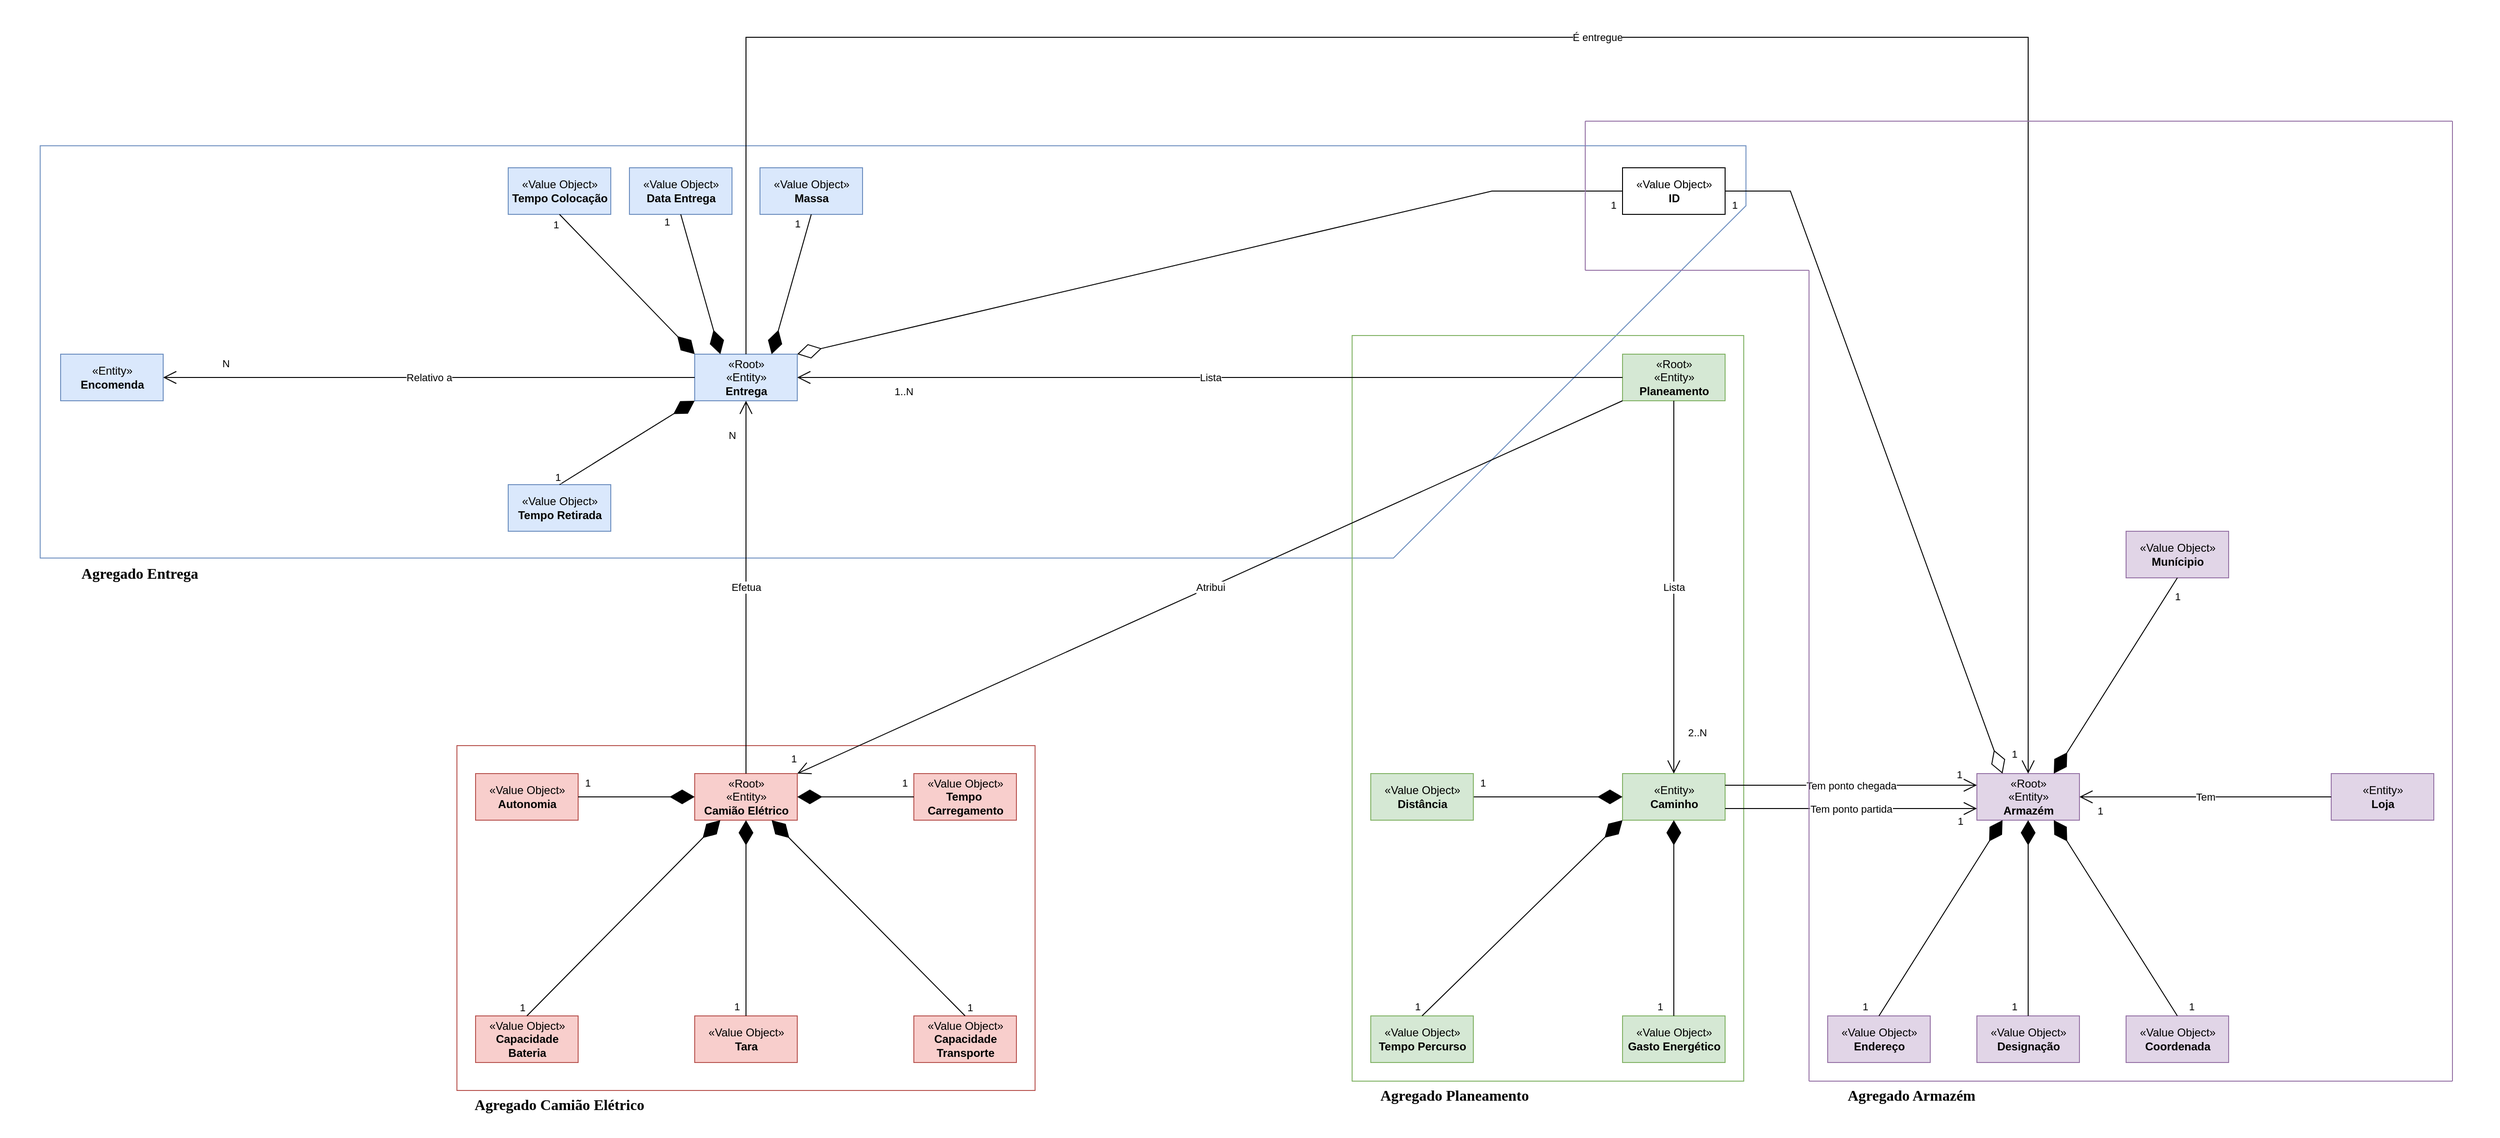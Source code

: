 <mxfile version="17.2.4" type="device"><diagram id="4Uola7UpuD7IowPC_DMJ" name="Modelo Domínio"><mxGraphModel dx="2076" dy="1298" grid="1" gridSize="10" guides="1" tooltips="1" connect="1" arrows="1" fold="1" page="1" pageScale="1" pageWidth="5000" pageHeight="4000" math="0" shadow="0"><root><mxCell id="0"/><mxCell id="1" parent="0"/><mxCell id="y4Hl9pdyQ83RrRAQdisv-36" value="" style="rounded=0;whiteSpace=wrap;html=1;labelBackgroundColor=none;fontFamily=Helvetica;fontSize=16;fontColor=default;strokeColor=none;fillColor=default;" vertex="1" parent="1"><mxGeometry x="560" y="150" width="2680" height="1220" as="geometry"/></mxCell><mxCell id="y4Hl9pdyQ83RrRAQdisv-25" value="" style="shape=card;whiteSpace=wrap;html=1;labelBackgroundColor=none;fontSize=16;fillColor=none;rotation=90;size=378;perimeter=rectanglePerimeter;fillOpacity=100;labelPadding=0;direction=south;strokeColor=#6c8ebf;connectable=0;" vertex="1" parent="1"><mxGeometry x="1296.51" y="-387.07" width="442.44" height="1829.25" as="geometry"/></mxCell><mxCell id="y4Hl9pdyQ83RrRAQdisv-23" value="" style="rounded=0;whiteSpace=wrap;html=1;labelBackgroundColor=none;fontSize=16;fillColor=none;strokeColor=#82b366;" vertex="1" parent="1"><mxGeometry x="2010" y="510" width="420" height="800" as="geometry"/></mxCell><mxCell id="y4Hl9pdyQ83RrRAQdisv-21" value="" style="rounded=0;whiteSpace=wrap;html=1;fillColor=none;strokeColor=#b85450;" vertex="1" parent="1"><mxGeometry x="1050" y="950" width="620" height="370" as="geometry"/></mxCell><mxCell id="k-v1i3lgD5vOw4ZSEkZF-1" value="«Root»&lt;br&gt;«Entity»&lt;br&gt;&lt;b&gt;Camião Elétrico&lt;/b&gt;" style="html=1;fillColor=#f8cecc;strokeColor=#b85450;" parent="1" vertex="1"><mxGeometry x="1305" y="980" width="110" height="50" as="geometry"/></mxCell><mxCell id="k-v1i3lgD5vOw4ZSEkZF-2" value="«Root»&lt;br&gt;«Entity»&lt;br&gt;&lt;b&gt;Armazém&lt;/b&gt;" style="html=1;fillColor=#e1d5e7;strokeColor=#9673a6;" parent="1" vertex="1"><mxGeometry x="2680" y="980" width="110" height="50" as="geometry"/></mxCell><mxCell id="k-v1i3lgD5vOw4ZSEkZF-6" value="«Root»&lt;br&gt;«Entity»&lt;br&gt;&lt;b&gt;Entrega&lt;/b&gt;" style="html=1;fillColor=#dae8fc;strokeColor=#6c8ebf;" parent="1" vertex="1"><mxGeometry x="1305" y="530" width="110" height="50" as="geometry"/></mxCell><mxCell id="k-v1i3lgD5vOw4ZSEkZF-8" value="«Root»&lt;br&gt;«Entity»&lt;br&gt;&lt;b&gt;Planeamento&lt;/b&gt;" style="html=1;fillColor=#d5e8d4;strokeColor=#82b366;" parent="1" vertex="1"><mxGeometry x="2300" y="530" width="110" height="50" as="geometry"/></mxCell><mxCell id="k-v1i3lgD5vOw4ZSEkZF-9" value="«Entity»&lt;br&gt;&lt;b&gt;Encomenda&lt;/b&gt;" style="html=1;fillColor=#dae8fc;strokeColor=#6c8ebf;" parent="1" vertex="1"><mxGeometry x="625" y="530" width="110" height="50" as="geometry"/></mxCell><mxCell id="k-v1i3lgD5vOw4ZSEkZF-10" value="«Entity»&lt;br&gt;&lt;b&gt;Caminho&lt;/b&gt;" style="html=1;fillColor=#d5e8d4;strokeColor=#82b366;" parent="1" vertex="1"><mxGeometry x="2300" y="980" width="110" height="50" as="geometry"/></mxCell><mxCell id="k-v1i3lgD5vOw4ZSEkZF-11" value="Lista" style="endArrow=open;endFill=1;endSize=12;html=1;rounded=0;entryX=1;entryY=0.5;entryDx=0;entryDy=0;exitX=0;exitY=0.5;exitDx=0;exitDy=0;" parent="1" source="k-v1i3lgD5vOw4ZSEkZF-8" target="k-v1i3lgD5vOw4ZSEkZF-6" edge="1"><mxGeometry width="160" relative="1" as="geometry"><mxPoint x="1890" y="800" as="sourcePoint"/><mxPoint x="2050" y="800" as="targetPoint"/></mxGeometry></mxCell><mxCell id="k-v1i3lgD5vOw4ZSEkZF-12" value="1..N" style="edgeLabel;html=1;align=center;verticalAlign=middle;resizable=0;points=[];" parent="k-v1i3lgD5vOw4ZSEkZF-11" vertex="1" connectable="0"><mxGeometry x="0.545" y="-1" relative="1" as="geometry"><mxPoint x="-88" y="16" as="offset"/></mxGeometry></mxCell><mxCell id="k-v1i3lgD5vOw4ZSEkZF-13" value="Tem ponto partida" style="endArrow=open;endFill=1;endSize=12;html=1;rounded=0;entryX=0;entryY=0.75;entryDx=0;entryDy=0;exitX=1;exitY=0.75;exitDx=0;exitDy=0;" parent="1" source="k-v1i3lgD5vOw4ZSEkZF-10" target="k-v1i3lgD5vOw4ZSEkZF-2" edge="1"><mxGeometry width="160" relative="1" as="geometry"><mxPoint x="2030" y="960" as="sourcePoint"/><mxPoint x="2190" y="960" as="targetPoint"/></mxGeometry></mxCell><mxCell id="k-v1i3lgD5vOw4ZSEkZF-14" value="1" style="edgeLabel;html=1;align=center;verticalAlign=middle;resizable=0;points=[];" parent="k-v1i3lgD5vOw4ZSEkZF-13" vertex="1" connectable="0"><mxGeometry x="0.862" y="4" relative="1" as="geometry"><mxPoint y="17" as="offset"/></mxGeometry></mxCell><mxCell id="k-v1i3lgD5vOw4ZSEkZF-15" value="Tem ponto chegada" style="endArrow=open;endFill=1;endSize=12;html=1;rounded=0;entryX=0;entryY=0.25;entryDx=0;entryDy=0;exitX=1;exitY=0.25;exitDx=0;exitDy=0;" parent="1" source="k-v1i3lgD5vOw4ZSEkZF-10" target="k-v1i3lgD5vOw4ZSEkZF-2" edge="1"><mxGeometry width="160" relative="1" as="geometry"><mxPoint x="2200" y="979" as="sourcePoint"/><mxPoint x="2360" y="979" as="targetPoint"/></mxGeometry></mxCell><mxCell id="k-v1i3lgD5vOw4ZSEkZF-16" value="1" style="edgeLabel;html=1;align=center;verticalAlign=middle;resizable=0;points=[];" parent="k-v1i3lgD5vOw4ZSEkZF-15" vertex="1" connectable="0"><mxGeometry x="0.89" y="-1" relative="1" as="geometry"><mxPoint x="-4" y="-13" as="offset"/></mxGeometry></mxCell><mxCell id="k-v1i3lgD5vOw4ZSEkZF-17" value="Lista" style="endArrow=open;endFill=1;endSize=12;html=1;rounded=0;entryX=0.5;entryY=0;entryDx=0;entryDy=0;exitX=0.5;exitY=1;exitDx=0;exitDy=0;" parent="1" source="k-v1i3lgD5vOw4ZSEkZF-8" target="k-v1i3lgD5vOw4ZSEkZF-10" edge="1"><mxGeometry width="160" relative="1" as="geometry"><mxPoint x="2030" y="800" as="sourcePoint"/><mxPoint x="2190" y="800" as="targetPoint"/></mxGeometry></mxCell><mxCell id="k-v1i3lgD5vOw4ZSEkZF-18" value="2..N" style="edgeLabel;html=1;align=center;verticalAlign=middle;resizable=0;points=[];" parent="k-v1i3lgD5vOw4ZSEkZF-17" vertex="1" connectable="0"><mxGeometry x="0.7" y="1" relative="1" as="geometry"><mxPoint x="24" y="16" as="offset"/></mxGeometry></mxCell><mxCell id="k-v1i3lgD5vOw4ZSEkZF-19" value="Efetua" style="endArrow=open;endFill=1;endSize=12;html=1;rounded=0;entryX=0.5;entryY=1;entryDx=0;entryDy=0;exitX=0.5;exitY=0;exitDx=0;exitDy=0;" parent="1" source="k-v1i3lgD5vOw4ZSEkZF-1" target="k-v1i3lgD5vOw4ZSEkZF-6" edge="1"><mxGeometry width="160" relative="1" as="geometry"><mxPoint x="1625" y="800" as="sourcePoint"/><mxPoint x="1785" y="800" as="targetPoint"/></mxGeometry></mxCell><mxCell id="k-v1i3lgD5vOw4ZSEkZF-20" value="N" style="edgeLabel;html=1;align=center;verticalAlign=middle;resizable=0;points=[];" parent="k-v1i3lgD5vOw4ZSEkZF-19" vertex="1" connectable="0"><mxGeometry x="0.817" y="-1" relative="1" as="geometry"><mxPoint x="-16" as="offset"/></mxGeometry></mxCell><mxCell id="k-v1i3lgD5vOw4ZSEkZF-21" value="Atribui" style="endArrow=open;endFill=1;endSize=12;html=1;rounded=0;entryX=1;entryY=0;entryDx=0;entryDy=0;exitX=0;exitY=1;exitDx=0;exitDy=0;" parent="1" source="k-v1i3lgD5vOw4ZSEkZF-8" target="k-v1i3lgD5vOw4ZSEkZF-1" edge="1"><mxGeometry width="160" relative="1" as="geometry"><mxPoint x="1930" y="860" as="sourcePoint"/><mxPoint x="2190" y="800" as="targetPoint"/></mxGeometry></mxCell><mxCell id="k-v1i3lgD5vOw4ZSEkZF-22" value="1" style="edgeLabel;html=1;align=center;verticalAlign=middle;resizable=0;points=[];labelBackgroundColor=none;" parent="k-v1i3lgD5vOw4ZSEkZF-21" vertex="1" connectable="0"><mxGeometry x="0.792" y="3" relative="1" as="geometry"><mxPoint x="-98" y="23" as="offset"/></mxGeometry></mxCell><mxCell id="k-v1i3lgD5vOw4ZSEkZF-23" value="Relativo a" style="endArrow=open;endFill=1;endSize=12;html=1;rounded=0;entryX=1;entryY=0.5;entryDx=0;entryDy=0;exitX=0;exitY=0.5;exitDx=0;exitDy=0;" parent="1" source="k-v1i3lgD5vOw4ZSEkZF-6" target="k-v1i3lgD5vOw4ZSEkZF-9" edge="1"><mxGeometry width="160" relative="1" as="geometry"><mxPoint x="1195" y="810" as="sourcePoint"/><mxPoint x="1355" y="810" as="targetPoint"/></mxGeometry></mxCell><mxCell id="k-v1i3lgD5vOw4ZSEkZF-24" value="N" style="edgeLabel;html=1;align=center;verticalAlign=middle;resizable=0;points=[];" parent="k-v1i3lgD5vOw4ZSEkZF-23" vertex="1" connectable="0"><mxGeometry x="0.733" relative="1" as="geometry"><mxPoint x="-9" y="-15" as="offset"/></mxGeometry></mxCell><mxCell id="k-v1i3lgD5vOw4ZSEkZF-26" value="É entregue" style="endArrow=open;endFill=1;endSize=12;html=1;rounded=0;exitX=0.5;exitY=0;exitDx=0;exitDy=0;entryX=0.5;entryY=0;entryDx=0;entryDy=0;" parent="1" source="k-v1i3lgD5vOw4ZSEkZF-6" target="k-v1i3lgD5vOw4ZSEkZF-2" edge="1"><mxGeometry width="160" relative="1" as="geometry"><mxPoint x="2060" y="760" as="sourcePoint"/><mxPoint x="2220" y="760" as="targetPoint"/><Array as="points"><mxPoint x="1360" y="190"/><mxPoint x="2735" y="190"/></Array></mxGeometry></mxCell><mxCell id="k-v1i3lgD5vOw4ZSEkZF-27" value="1" style="edgeLabel;html=1;align=center;verticalAlign=middle;resizable=0;points=[];" parent="k-v1i3lgD5vOw4ZSEkZF-26" vertex="1" connectable="0"><mxGeometry x="0.961" y="2" relative="1" as="geometry"><mxPoint x="-17" y="28" as="offset"/></mxGeometry></mxCell><mxCell id="k-v1i3lgD5vOw4ZSEkZF-28" value="«Value Object»&lt;br&gt;&lt;b&gt;ID&lt;/b&gt;" style="html=1;" parent="1" vertex="1"><mxGeometry x="2300" y="330" width="110" height="50" as="geometry"/></mxCell><mxCell id="k-v1i3lgD5vOw4ZSEkZF-29" value="" style="endArrow=diamondThin;endFill=0;endSize=24;html=1;rounded=0;exitX=0;exitY=0.5;exitDx=0;exitDy=0;entryX=1;entryY=0;entryDx=0;entryDy=0;" parent="1" source="k-v1i3lgD5vOw4ZSEkZF-28" target="k-v1i3lgD5vOw4ZSEkZF-6" edge="1"><mxGeometry width="160" relative="1" as="geometry"><mxPoint x="1830" y="560" as="sourcePoint"/><mxPoint x="1880" y="490" as="targetPoint"/><Array as="points"><mxPoint x="2160" y="355"/></Array></mxGeometry></mxCell><mxCell id="k-v1i3lgD5vOw4ZSEkZF-30" value="1" style="edgeLabel;html=1;align=center;verticalAlign=middle;resizable=0;points=[];" parent="k-v1i3lgD5vOw4ZSEkZF-29" vertex="1" connectable="0"><mxGeometry x="-0.624" y="-3" relative="1" as="geometry"><mxPoint x="160" y="11" as="offset"/></mxGeometry></mxCell><mxCell id="k-v1i3lgD5vOw4ZSEkZF-31" value="«Value Object»&lt;br&gt;&lt;b&gt;Data Entrega&lt;/b&gt;" style="html=1;fillColor=#dae8fc;strokeColor=#6c8ebf;" parent="1" vertex="1"><mxGeometry x="1235" y="330" width="110" height="50" as="geometry"/></mxCell><mxCell id="k-v1i3lgD5vOw4ZSEkZF-32" value="" style="endArrow=diamondThin;endFill=1;endSize=24;html=1;rounded=0;entryX=0.25;entryY=0;entryDx=0;entryDy=0;exitX=0.5;exitY=1;exitDx=0;exitDy=0;" parent="1" source="k-v1i3lgD5vOw4ZSEkZF-31" target="k-v1i3lgD5vOw4ZSEkZF-6" edge="1"><mxGeometry width="160" relative="1" as="geometry"><mxPoint x="1170" y="390" as="sourcePoint"/><mxPoint x="1315" y="540" as="targetPoint"/></mxGeometry></mxCell><mxCell id="k-v1i3lgD5vOw4ZSEkZF-33" value="1" style="edgeLabel;html=1;align=center;verticalAlign=middle;resizable=0;points=[];" parent="k-v1i3lgD5vOw4ZSEkZF-32" vertex="1" connectable="0"><mxGeometry x="-0.624" y="-3" relative="1" as="geometry"><mxPoint x="-20" y="-21" as="offset"/></mxGeometry></mxCell><mxCell id="k-v1i3lgD5vOw4ZSEkZF-34" value="«Value Object»&lt;br&gt;&lt;b&gt;Massa&lt;/b&gt;" style="html=1;fillColor=#dae8fc;strokeColor=#6c8ebf;" parent="1" vertex="1"><mxGeometry x="1375" y="330" width="110" height="50" as="geometry"/></mxCell><mxCell id="k-v1i3lgD5vOw4ZSEkZF-35" value="1" style="endArrow=diamondThin;endFill=1;endSize=24;html=1;rounded=0;exitX=0.5;exitY=1;exitDx=0;exitDy=0;entryX=0.75;entryY=0;entryDx=0;entryDy=0;" parent="1" source="k-v1i3lgD5vOw4ZSEkZF-34" target="k-v1i3lgD5vOw4ZSEkZF-6" edge="1"><mxGeometry x="-0.824" y="-12" width="160" relative="1" as="geometry"><mxPoint x="1425" y="560" as="sourcePoint"/><mxPoint x="1585" y="560" as="targetPoint"/><mxPoint as="offset"/></mxGeometry></mxCell><mxCell id="k-v1i3lgD5vOw4ZSEkZF-36" value="«Value Object»&lt;br&gt;&lt;b&gt;Tempo Colocação&lt;/b&gt;" style="html=1;fillColor=#dae8fc;strokeColor=#6c8ebf;" parent="1" vertex="1"><mxGeometry x="1105" y="330" width="110" height="50" as="geometry"/></mxCell><mxCell id="k-v1i3lgD5vOw4ZSEkZF-37" value="1" style="endArrow=diamondThin;endFill=1;endSize=24;html=1;rounded=0;exitX=0.5;exitY=1;exitDx=0;exitDy=0;entryX=0;entryY=0;entryDx=0;entryDy=0;" parent="1" source="k-v1i3lgD5vOw4ZSEkZF-36" target="k-v1i3lgD5vOw4ZSEkZF-6" edge="1"><mxGeometry x="-0.964" y="-11" width="160" relative="1" as="geometry"><mxPoint x="1425" y="560" as="sourcePoint"/><mxPoint x="1585" y="560" as="targetPoint"/><mxPoint x="1" as="offset"/></mxGeometry></mxCell><mxCell id="k-v1i3lgD5vOw4ZSEkZF-39" value="«Value Object»&lt;br&gt;&lt;b&gt;Tempo Retirada&lt;/b&gt;" style="html=1;fillColor=#dae8fc;strokeColor=#6c8ebf;" parent="1" vertex="1"><mxGeometry x="1105" y="670" width="110" height="50" as="geometry"/></mxCell><mxCell id="k-v1i3lgD5vOw4ZSEkZF-40" value="" style="endArrow=diamondThin;endFill=1;endSize=24;html=1;rounded=0;entryX=0;entryY=1;entryDx=0;entryDy=0;exitX=0.5;exitY=0;exitDx=0;exitDy=0;" parent="1" source="k-v1i3lgD5vOw4ZSEkZF-39" target="k-v1i3lgD5vOw4ZSEkZF-6" edge="1"><mxGeometry width="160" relative="1" as="geometry"><mxPoint x="1160" y="390" as="sourcePoint"/><mxPoint x="1315" y="540" as="targetPoint"/></mxGeometry></mxCell><mxCell id="k-v1i3lgD5vOw4ZSEkZF-41" value="1" style="edgeLabel;html=1;align=center;verticalAlign=middle;resizable=0;points=[];" parent="k-v1i3lgD5vOw4ZSEkZF-40" vertex="1" connectable="0"><mxGeometry x="-0.624" y="-3" relative="1" as="geometry"><mxPoint x="-31" y="6" as="offset"/></mxGeometry></mxCell><mxCell id="k-v1i3lgD5vOw4ZSEkZF-43" value="" style="endArrow=diamondThin;endFill=0;endSize=24;html=1;rounded=0;exitX=1;exitY=0.5;exitDx=0;exitDy=0;entryX=0.25;entryY=0;entryDx=0;entryDy=0;" parent="1" source="k-v1i3lgD5vOw4ZSEkZF-28" target="k-v1i3lgD5vOw4ZSEkZF-2" edge="1"><mxGeometry width="160" relative="1" as="geometry"><mxPoint x="2690" y="365" as="sourcePoint"/><mxPoint x="1830" y="540" as="targetPoint"/><Array as="points"><mxPoint x="2480" y="355"/></Array></mxGeometry></mxCell><mxCell id="k-v1i3lgD5vOw4ZSEkZF-44" value="1" style="edgeLabel;html=1;align=center;verticalAlign=middle;resizable=0;points=[];" parent="k-v1i3lgD5vOw4ZSEkZF-43" vertex="1" connectable="0"><mxGeometry x="-0.624" y="-3" relative="1" as="geometry"><mxPoint x="-81" y="-50" as="offset"/></mxGeometry></mxCell><mxCell id="k-v1i3lgD5vOw4ZSEkZF-45" value="«Value Object»&lt;br&gt;&lt;b&gt;Designação&lt;/b&gt;" style="html=1;fillColor=#e1d5e7;strokeColor=#9673a6;" parent="1" vertex="1"><mxGeometry x="2680" y="1240" width="110" height="50" as="geometry"/></mxCell><mxCell id="k-v1i3lgD5vOw4ZSEkZF-46" value="1" style="endArrow=diamondThin;endFill=1;endSize=24;html=1;rounded=0;entryX=0.5;entryY=1;entryDx=0;entryDy=0;exitX=0.5;exitY=0;exitDx=0;exitDy=0;" parent="1" source="k-v1i3lgD5vOw4ZSEkZF-45" target="k-v1i3lgD5vOw4ZSEkZF-2" edge="1"><mxGeometry x="-0.905" y="15" width="160" relative="1" as="geometry"><mxPoint x="2070" y="760" as="sourcePoint"/><mxPoint x="2230" y="760" as="targetPoint"/><mxPoint as="offset"/></mxGeometry></mxCell><mxCell id="k-v1i3lgD5vOw4ZSEkZF-47" value="«Value Object»&lt;br&gt;&lt;b&gt;Endereço&lt;/b&gt;" style="html=1;fillColor=#e1d5e7;strokeColor=#9673a6;" parent="1" vertex="1"><mxGeometry x="2520" y="1240" width="110" height="50" as="geometry"/></mxCell><mxCell id="k-v1i3lgD5vOw4ZSEkZF-48" value="1" style="endArrow=diamondThin;endFill=1;endSize=24;html=1;rounded=0;entryX=0.25;entryY=1;entryDx=0;entryDy=0;exitX=0.5;exitY=0;exitDx=0;exitDy=0;" parent="1" source="k-v1i3lgD5vOw4ZSEkZF-47" target="k-v1i3lgD5vOw4ZSEkZF-2" edge="1"><mxGeometry x="-0.996" y="18" width="160" relative="1" as="geometry"><mxPoint x="2745" y="1250" as="sourcePoint"/><mxPoint x="2745" y="1040.0" as="targetPoint"/><mxPoint as="offset"/></mxGeometry></mxCell><mxCell id="k-v1i3lgD5vOw4ZSEkZF-49" value="«Value Object»&lt;br&gt;&lt;b&gt;Coordenada&lt;/b&gt;" style="html=1;fillColor=#e1d5e7;strokeColor=#9673a6;" parent="1" vertex="1"><mxGeometry x="2840" y="1240" width="110" height="50" as="geometry"/></mxCell><mxCell id="k-v1i3lgD5vOw4ZSEkZF-50" value="1" style="endArrow=diamondThin;endFill=1;endSize=24;html=1;rounded=0;entryX=0.75;entryY=1;entryDx=0;entryDy=0;exitX=0.5;exitY=0;exitDx=0;exitDy=0;" parent="1" source="k-v1i3lgD5vOw4ZSEkZF-49" target="k-v1i3lgD5vOw4ZSEkZF-2" edge="1"><mxGeometry x="-0.996" y="-18" width="160" relative="1" as="geometry"><mxPoint x="2860" y="980" as="sourcePoint"/><mxPoint x="3020" y="980" as="targetPoint"/><mxPoint as="offset"/></mxGeometry></mxCell><mxCell id="k-v1i3lgD5vOw4ZSEkZF-51" value="«Value Object»&lt;br&gt;&lt;b&gt;Distância&lt;/b&gt;" style="html=1;" parent="1" vertex="1"><mxGeometry x="2030" y="980" width="110" height="50" as="geometry"/></mxCell><mxCell id="k-v1i3lgD5vOw4ZSEkZF-52" value="1" style="endArrow=diamondThin;endFill=1;endSize=24;html=1;rounded=0;entryX=0;entryY=0.5;entryDx=0;entryDy=0;exitX=1;exitY=0.5;exitDx=0;exitDy=0;" parent="1" source="k-v1i3lgD5vOw4ZSEkZF-51" target="k-v1i3lgD5vOw4ZSEkZF-10" edge="1"><mxGeometry x="-0.875" y="15" width="160" relative="1" as="geometry"><mxPoint x="2585" y="1250" as="sourcePoint"/><mxPoint x="2717.5" y="1040.0" as="targetPoint"/><mxPoint as="offset"/></mxGeometry></mxCell><mxCell id="k-v1i3lgD5vOw4ZSEkZF-53" value="«Value Object»&lt;br&gt;&lt;b&gt;Tempo Percurso&lt;/b&gt;" style="html=1;fillColor=#d5e8d4;strokeColor=#82b366;" parent="1" vertex="1"><mxGeometry x="2030" y="1240" width="110" height="50" as="geometry"/></mxCell><mxCell id="k-v1i3lgD5vOw4ZSEkZF-54" value="1" style="endArrow=diamondThin;endFill=1;endSize=24;html=1;rounded=0;entryX=0;entryY=1;entryDx=0;entryDy=0;exitX=0.5;exitY=0;exitDx=0;exitDy=0;" parent="1" source="k-v1i3lgD5vOw4ZSEkZF-53" target="k-v1i3lgD5vOw4ZSEkZF-10" edge="1"><mxGeometry x="-0.977" y="11" width="160" relative="1" as="geometry"><mxPoint x="2150" y="1015.0" as="sourcePoint"/><mxPoint x="2310" y="1015.0" as="targetPoint"/><mxPoint as="offset"/></mxGeometry></mxCell><mxCell id="k-v1i3lgD5vOw4ZSEkZF-55" value="«Value Object»&lt;br&gt;&lt;b&gt;Gasto Energético&lt;/b&gt;" style="html=1;fillColor=#d5e8d4;strokeColor=#82b366;" parent="1" vertex="1"><mxGeometry x="2300" y="1240" width="110" height="50" as="geometry"/></mxCell><mxCell id="k-v1i3lgD5vOw4ZSEkZF-56" value="1" style="endArrow=diamondThin;endFill=1;endSize=24;html=1;rounded=0;entryX=0.5;entryY=1;entryDx=0;entryDy=0;exitX=0.5;exitY=0;exitDx=0;exitDy=0;" parent="1" source="k-v1i3lgD5vOw4ZSEkZF-55" target="k-v1i3lgD5vOw4ZSEkZF-10" edge="1"><mxGeometry x="-0.905" y="15" width="160" relative="1" as="geometry"><mxPoint x="2095" y="1250" as="sourcePoint"/><mxPoint x="2310" y="1040.0" as="targetPoint"/><mxPoint as="offset"/></mxGeometry></mxCell><mxCell id="y4Hl9pdyQ83RrRAQdisv-5" value="«Value Object»&lt;br&gt;&lt;b&gt;Munícipio&lt;/b&gt;" style="html=1;fillColor=#e1d5e7;strokeColor=#9673a6;" vertex="1" parent="1"><mxGeometry x="2840" y="720" width="110" height="50" as="geometry"/></mxCell><mxCell id="y4Hl9pdyQ83RrRAQdisv-6" value="1" style="endArrow=diamondThin;endFill=1;endSize=24;html=1;rounded=0;entryX=0.75;entryY=0;entryDx=0;entryDy=0;exitX=0.5;exitY=1;exitDx=0;exitDy=0;" edge="1" parent="1" source="y4Hl9pdyQ83RrRAQdisv-5" target="k-v1i3lgD5vOw4ZSEkZF-2"><mxGeometry x="-0.864" y="11" width="160" relative="1" as="geometry"><mxPoint x="2420" y="820" as="sourcePoint"/><mxPoint x="2580" y="820" as="targetPoint"/><mxPoint as="offset"/></mxGeometry></mxCell><mxCell id="y4Hl9pdyQ83RrRAQdisv-7" value="«Value Object»&lt;br&gt;&lt;b&gt;Tara&lt;/b&gt;" style="html=1;fillColor=#f8cecc;strokeColor=#b85450;" vertex="1" parent="1"><mxGeometry x="1305" y="1240" width="110" height="50" as="geometry"/></mxCell><mxCell id="y4Hl9pdyQ83RrRAQdisv-9" value="«Value Object»&lt;br&gt;&lt;b&gt;Capacidade &lt;br&gt;Transporte&lt;/b&gt;" style="html=1;fillColor=#f8cecc;strokeColor=#b85450;" vertex="1" parent="1"><mxGeometry x="1540" y="1240" width="110" height="50" as="geometry"/></mxCell><mxCell id="y4Hl9pdyQ83RrRAQdisv-10" value="«Value Object»&lt;br&gt;&lt;b&gt;Capacidade &lt;br&gt;Bateria&lt;/b&gt;" style="html=1;fillColor=#f8cecc;strokeColor=#b85450;" vertex="1" parent="1"><mxGeometry x="1070" y="1240" width="110" height="50" as="geometry"/></mxCell><mxCell id="y4Hl9pdyQ83RrRAQdisv-11" value="«Value Object»&lt;br&gt;&lt;b&gt;Autonomia&lt;/b&gt;" style="html=1;fillColor=#f8cecc;strokeColor=#b85450;" vertex="1" parent="1"><mxGeometry x="1070" y="980" width="110" height="50" as="geometry"/></mxCell><mxCell id="y4Hl9pdyQ83RrRAQdisv-12" value="«Value Object»&lt;br&gt;&lt;b&gt;Tempo&amp;nbsp;&lt;br&gt;Carregamento&lt;/b&gt;" style="html=1;fillColor=#f8cecc;strokeColor=#b85450;" vertex="1" parent="1"><mxGeometry x="1540" y="980" width="110" height="50" as="geometry"/></mxCell><mxCell id="y4Hl9pdyQ83RrRAQdisv-13" value="1" style="endArrow=diamondThin;endFill=1;endSize=24;html=1;rounded=0;entryX=0;entryY=0.5;entryDx=0;entryDy=0;exitX=1;exitY=0.5;exitDx=0;exitDy=0;labelBackgroundColor=none;" edge="1" parent="1" source="y4Hl9pdyQ83RrRAQdisv-11" target="k-v1i3lgD5vOw4ZSEkZF-1"><mxGeometry x="-0.84" y="15" width="160" relative="1" as="geometry"><mxPoint x="1250" y="1050" as="sourcePoint"/><mxPoint x="1410" y="1050" as="targetPoint"/><mxPoint as="offset"/></mxGeometry></mxCell><mxCell id="y4Hl9pdyQ83RrRAQdisv-14" value="1" style="endArrow=diamondThin;endFill=1;endSize=24;html=1;rounded=0;entryX=0.25;entryY=1;entryDx=0;entryDy=0;exitX=0.5;exitY=0;exitDx=0;exitDy=0;labelBackgroundColor=none;" edge="1" parent="1" source="y4Hl9pdyQ83RrRAQdisv-10" target="k-v1i3lgD5vOw4ZSEkZF-1"><mxGeometry x="-0.976" y="11" width="160" relative="1" as="geometry"><mxPoint x="1250" y="1050" as="sourcePoint"/><mxPoint x="1410" y="1050" as="targetPoint"/><mxPoint y="1" as="offset"/></mxGeometry></mxCell><mxCell id="y4Hl9pdyQ83RrRAQdisv-15" value="1" style="endArrow=diamondThin;endFill=1;endSize=24;html=1;rounded=0;entryX=0.5;entryY=1;entryDx=0;entryDy=0;exitX=0.5;exitY=0;exitDx=0;exitDy=0;labelBackgroundColor=none;" edge="1" parent="1" source="y4Hl9pdyQ83RrRAQdisv-7" target="k-v1i3lgD5vOw4ZSEkZF-1"><mxGeometry x="-0.905" y="10" width="160" relative="1" as="geometry"><mxPoint x="1250" y="1050" as="sourcePoint"/><mxPoint x="1410" y="1050" as="targetPoint"/><mxPoint as="offset"/></mxGeometry></mxCell><mxCell id="y4Hl9pdyQ83RrRAQdisv-16" value="1" style="endArrow=diamondThin;endFill=1;endSize=24;html=1;rounded=0;entryX=0.75;entryY=1;entryDx=0;entryDy=0;exitX=0.5;exitY=0;exitDx=0;exitDy=0;labelBackgroundColor=none;" edge="1" parent="1" source="y4Hl9pdyQ83RrRAQdisv-9" target="k-v1i3lgD5vOw4ZSEkZF-1"><mxGeometry x="-0.976" y="-11" width="160" relative="1" as="geometry"><mxPoint x="1250" y="1050" as="sourcePoint"/><mxPoint x="1410" y="1050" as="targetPoint"/><mxPoint y="1" as="offset"/></mxGeometry></mxCell><mxCell id="y4Hl9pdyQ83RrRAQdisv-17" value="1" style="endArrow=diamondThin;endFill=1;endSize=24;html=1;rounded=0;entryX=1;entryY=0.5;entryDx=0;entryDy=0;exitX=0;exitY=0.5;exitDx=0;exitDy=0;labelBackgroundColor=none;" edge="1" parent="1" source="y4Hl9pdyQ83RrRAQdisv-12" target="k-v1i3lgD5vOw4ZSEkZF-1"><mxGeometry x="-0.84" y="-15" width="160" relative="1" as="geometry"><mxPoint x="1250" y="1050" as="sourcePoint"/><mxPoint x="1410" y="1050" as="targetPoint"/><mxPoint as="offset"/></mxGeometry></mxCell><mxCell id="y4Hl9pdyQ83RrRAQdisv-18" value="«Entity»&lt;br&gt;&lt;b&gt;Loja&lt;/b&gt;" style="html=1;fillColor=#e1d5e7;strokeColor=#9673a6;" vertex="1" parent="1"><mxGeometry x="3060" y="980" width="110" height="50" as="geometry"/></mxCell><mxCell id="y4Hl9pdyQ83RrRAQdisv-19" value="Tem" style="endArrow=open;endFill=1;endSize=12;html=1;rounded=0;entryX=1;entryY=0.5;entryDx=0;entryDy=0;exitX=0;exitY=0.5;exitDx=0;exitDy=0;" edge="1" parent="1" source="y4Hl9pdyQ83RrRAQdisv-18" target="k-v1i3lgD5vOw4ZSEkZF-2"><mxGeometry width="160" relative="1" as="geometry"><mxPoint x="2510" y="1110" as="sourcePoint"/><mxPoint x="2670" y="1110" as="targetPoint"/></mxGeometry></mxCell><mxCell id="y4Hl9pdyQ83RrRAQdisv-20" value="1" style="edgeLabel;html=1;align=center;verticalAlign=middle;resizable=0;points=[];" vertex="1" connectable="0" parent="y4Hl9pdyQ83RrRAQdisv-19"><mxGeometry x="0.836" y="-1" relative="1" as="geometry"><mxPoint y="16" as="offset"/></mxGeometry></mxCell><mxCell id="y4Hl9pdyQ83RrRAQdisv-22" value="&lt;b&gt;&lt;font style=&quot;font-size: 16px&quot;&gt;Agregado Camião Elétrico&lt;/font&gt;&lt;/b&gt;" style="text;html=1;strokeColor=none;fillColor=none;align=center;verticalAlign=middle;whiteSpace=wrap;rounded=0;labelBackgroundColor=none;fontFamily=Product Sans;fontSize=14;" vertex="1" parent="1"><mxGeometry x="1050" y="1320" width="220" height="30" as="geometry"/></mxCell><mxCell id="y4Hl9pdyQ83RrRAQdisv-24" value="«Value Object»&lt;br&gt;&lt;b&gt;Distância&lt;/b&gt;" style="html=1;fillColor=#d5e8d4;strokeColor=#82b366;" vertex="1" parent="1"><mxGeometry x="2030" y="980" width="110" height="50" as="geometry"/></mxCell><mxCell id="y4Hl9pdyQ83RrRAQdisv-27" value="" style="endArrow=none;html=1;rounded=0;labelBackgroundColor=none;fontFamily=Helvetica;fontSize=16;fontColor=default;fillColor=#e1d5e7;strokeColor=#9673a6;" edge="1" parent="1"><mxGeometry width="50" height="50" relative="1" as="geometry"><mxPoint x="2500" y="1310" as="sourcePoint"/><mxPoint x="2500" y="440" as="targetPoint"/></mxGeometry></mxCell><mxCell id="y4Hl9pdyQ83RrRAQdisv-28" value="" style="endArrow=none;html=1;rounded=0;labelBackgroundColor=none;fontFamily=Helvetica;fontSize=16;fontColor=default;fillColor=#e1d5e7;strokeColor=#9673a6;" edge="1" parent="1"><mxGeometry width="50" height="50" relative="1" as="geometry"><mxPoint x="2500" y="1310" as="sourcePoint"/><mxPoint x="3190" y="1310" as="targetPoint"/></mxGeometry></mxCell><mxCell id="y4Hl9pdyQ83RrRAQdisv-29" value="" style="endArrow=none;html=1;rounded=0;labelBackgroundColor=none;fontFamily=Helvetica;fontSize=16;fontColor=default;fillColor=#e1d5e7;strokeColor=#9673a6;" edge="1" parent="1"><mxGeometry width="50" height="50" relative="1" as="geometry"><mxPoint x="3190" y="280" as="sourcePoint"/><mxPoint x="3190" y="1310" as="targetPoint"/></mxGeometry></mxCell><mxCell id="y4Hl9pdyQ83RrRAQdisv-30" value="" style="endArrow=none;html=1;rounded=0;labelBackgroundColor=none;fontFamily=Helvetica;fontSize=16;fontColor=default;fillColor=#e1d5e7;strokeColor=#9673a6;" edge="1" parent="1"><mxGeometry width="50" height="50" relative="1" as="geometry"><mxPoint x="2500" y="440" as="sourcePoint"/><mxPoint x="2260" y="440" as="targetPoint"/></mxGeometry></mxCell><mxCell id="y4Hl9pdyQ83RrRAQdisv-31" value="" style="endArrow=none;html=1;rounded=0;labelBackgroundColor=none;fontFamily=Helvetica;fontSize=16;fontColor=default;fillColor=#e1d5e7;strokeColor=#9673a6;" edge="1" parent="1"><mxGeometry width="50" height="50" relative="1" as="geometry"><mxPoint x="2260" y="280" as="sourcePoint"/><mxPoint x="2260" y="440" as="targetPoint"/></mxGeometry></mxCell><mxCell id="y4Hl9pdyQ83RrRAQdisv-32" value="" style="endArrow=none;html=1;rounded=0;labelBackgroundColor=none;fontFamily=Helvetica;fontSize=16;fontColor=default;fillColor=#e1d5e7;strokeColor=#9673a6;" edge="1" parent="1"><mxGeometry width="50" height="50" relative="1" as="geometry"><mxPoint x="3190" y="280" as="sourcePoint"/><mxPoint x="2260" y="280" as="targetPoint"/></mxGeometry></mxCell><mxCell id="y4Hl9pdyQ83RrRAQdisv-33" value="&lt;b&gt;&lt;font style=&quot;font-size: 16px&quot;&gt;Agregado Entrega&lt;/font&gt;&lt;/b&gt;" style="text;html=1;strokeColor=none;fillColor=none;align=center;verticalAlign=middle;whiteSpace=wrap;rounded=0;labelBackgroundColor=none;fontFamily=Product Sans;fontSize=14;" vertex="1" parent="1"><mxGeometry x="600" y="750" width="220" height="30" as="geometry"/></mxCell><mxCell id="y4Hl9pdyQ83RrRAQdisv-34" value="&lt;b&gt;&lt;font style=&quot;font-size: 16px&quot;&gt;Agregado Planeamento&lt;/font&gt;&lt;/b&gt;" style="text;html=1;strokeColor=none;fillColor=none;align=center;verticalAlign=middle;whiteSpace=wrap;rounded=0;labelBackgroundColor=none;fontFamily=Product Sans;fontSize=14;" vertex="1" parent="1"><mxGeometry x="2010" y="1310" width="220" height="30" as="geometry"/></mxCell><mxCell id="y4Hl9pdyQ83RrRAQdisv-35" value="&lt;b&gt;&lt;font style=&quot;font-size: 16px&quot;&gt;Agregado Armazém&lt;/font&gt;&lt;/b&gt;" style="text;html=1;strokeColor=none;fillColor=none;align=center;verticalAlign=middle;whiteSpace=wrap;rounded=0;labelBackgroundColor=none;fontFamily=Product Sans;fontSize=14;" vertex="1" parent="1"><mxGeometry x="2500" y="1310" width="220" height="30" as="geometry"/></mxCell></root></mxGraphModel></diagram></mxfile>